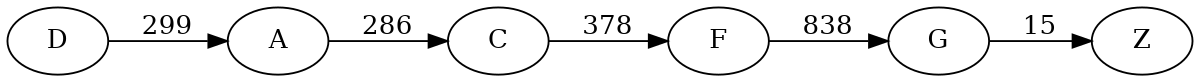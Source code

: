 digraph G {
	rankdir=LR size="8,5"
	D
	A
	D -> A [label=299]
	A
	C
	A -> C [label=286]
	C
	F
	C -> F [label=378]
	F
	G
	F -> G [label=838]
	G
	Z
	G -> Z [label=15]
}
